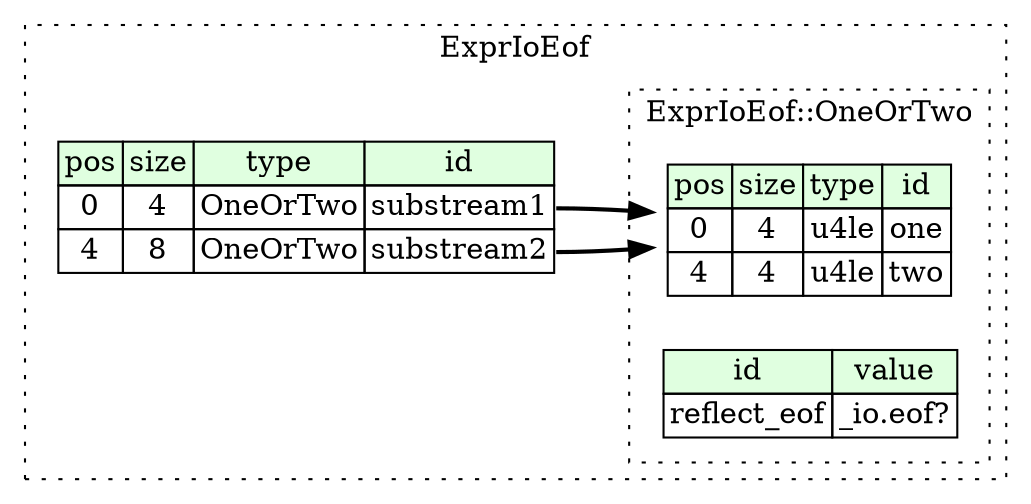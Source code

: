 digraph {
	rankdir=LR;
	node [shape=plaintext];
	subgraph cluster__expr_io_eof {
		label="ExprIoEof";
		graph[style=dotted];

		expr_io_eof__seq [label=<<TABLE BORDER="0" CELLBORDER="1" CELLSPACING="0">
			<TR><TD BGCOLOR="#E0FFE0">pos</TD><TD BGCOLOR="#E0FFE0">size</TD><TD BGCOLOR="#E0FFE0">type</TD><TD BGCOLOR="#E0FFE0">id</TD></TR>
			<TR><TD PORT="substream1_pos">0</TD><TD PORT="substream1_size">4</TD><TD>OneOrTwo</TD><TD PORT="substream1_type">substream1</TD></TR>
			<TR><TD PORT="substream2_pos">4</TD><TD PORT="substream2_size">8</TD><TD>OneOrTwo</TD><TD PORT="substream2_type">substream2</TD></TR>
		</TABLE>>];
		subgraph cluster__one_or_two {
			label="ExprIoEof::OneOrTwo";
			graph[style=dotted];

			one_or_two__seq [label=<<TABLE BORDER="0" CELLBORDER="1" CELLSPACING="0">
				<TR><TD BGCOLOR="#E0FFE0">pos</TD><TD BGCOLOR="#E0FFE0">size</TD><TD BGCOLOR="#E0FFE0">type</TD><TD BGCOLOR="#E0FFE0">id</TD></TR>
				<TR><TD PORT="one_pos">0</TD><TD PORT="one_size">4</TD><TD>u4le</TD><TD PORT="one_type">one</TD></TR>
				<TR><TD PORT="two_pos">4</TD><TD PORT="two_size">4</TD><TD>u4le</TD><TD PORT="two_type">two</TD></TR>
			</TABLE>>];
			one_or_two__inst__reflect_eof [label=<<TABLE BORDER="0" CELLBORDER="1" CELLSPACING="0">
				<TR><TD BGCOLOR="#E0FFE0">id</TD><TD BGCOLOR="#E0FFE0">value</TD></TR>
				<TR><TD>reflect_eof</TD><TD>_io.eof?</TD></TR>
			</TABLE>>];
		}
	}
	expr_io_eof__seq:substream1_type -> one_or_two__seq [style=bold];
	expr_io_eof__seq:substream2_type -> one_or_two__seq [style=bold];
}
